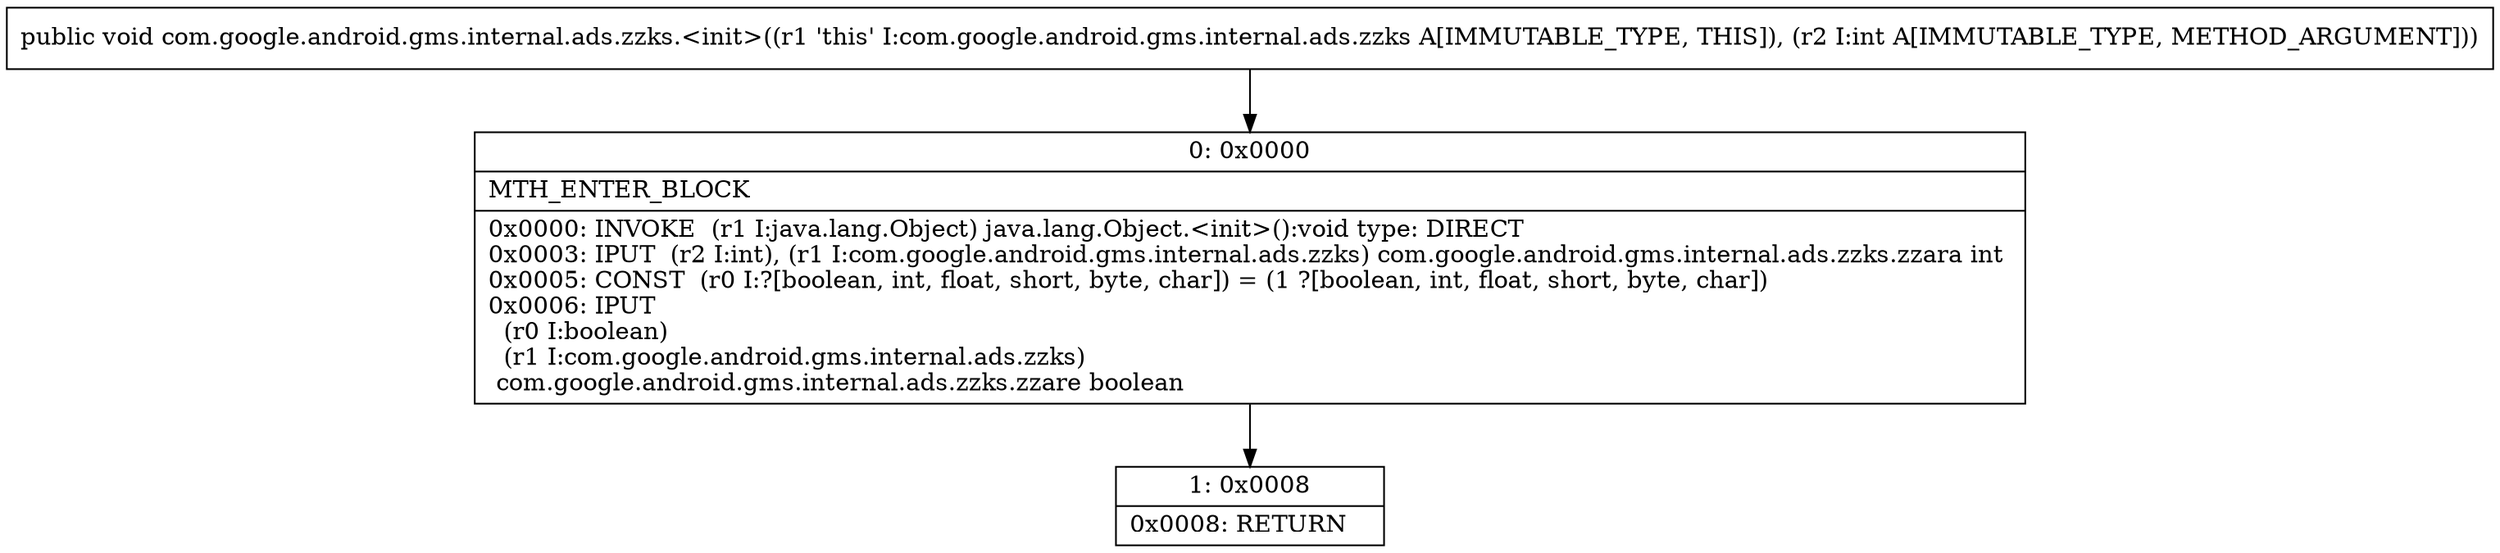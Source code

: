 digraph "CFG forcom.google.android.gms.internal.ads.zzks.\<init\>(I)V" {
Node_0 [shape=record,label="{0\:\ 0x0000|MTH_ENTER_BLOCK\l|0x0000: INVOKE  (r1 I:java.lang.Object) java.lang.Object.\<init\>():void type: DIRECT \l0x0003: IPUT  (r2 I:int), (r1 I:com.google.android.gms.internal.ads.zzks) com.google.android.gms.internal.ads.zzks.zzara int \l0x0005: CONST  (r0 I:?[boolean, int, float, short, byte, char]) = (1 ?[boolean, int, float, short, byte, char]) \l0x0006: IPUT  \l  (r0 I:boolean)\l  (r1 I:com.google.android.gms.internal.ads.zzks)\l com.google.android.gms.internal.ads.zzks.zzare boolean \l}"];
Node_1 [shape=record,label="{1\:\ 0x0008|0x0008: RETURN   \l}"];
MethodNode[shape=record,label="{public void com.google.android.gms.internal.ads.zzks.\<init\>((r1 'this' I:com.google.android.gms.internal.ads.zzks A[IMMUTABLE_TYPE, THIS]), (r2 I:int A[IMMUTABLE_TYPE, METHOD_ARGUMENT])) }"];
MethodNode -> Node_0;
Node_0 -> Node_1;
}

